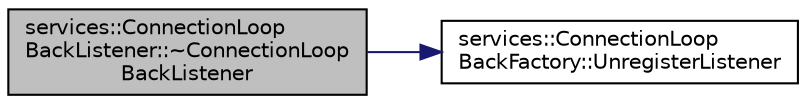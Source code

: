 digraph "services::ConnectionLoopBackListener::~ConnectionLoopBackListener"
{
 // INTERACTIVE_SVG=YES
  edge [fontname="Helvetica",fontsize="10",labelfontname="Helvetica",labelfontsize="10"];
  node [fontname="Helvetica",fontsize="10",shape=record];
  rankdir="LR";
  Node3 [label="services::ConnectionLoop\lBackListener::~ConnectionLoop\lBackListener",height=0.2,width=0.4,color="black", fillcolor="grey75", style="filled", fontcolor="black"];
  Node3 -> Node4 [color="midnightblue",fontsize="10",style="solid",fontname="Helvetica"];
  Node4 [label="services::ConnectionLoop\lBackFactory::UnregisterListener",height=0.2,width=0.4,color="black", fillcolor="white", style="filled",URL="$d7/d52/classservices_1_1_connection_loop_back_factory.html#a503183c921e1131a503962c22f8a8442"];
}
